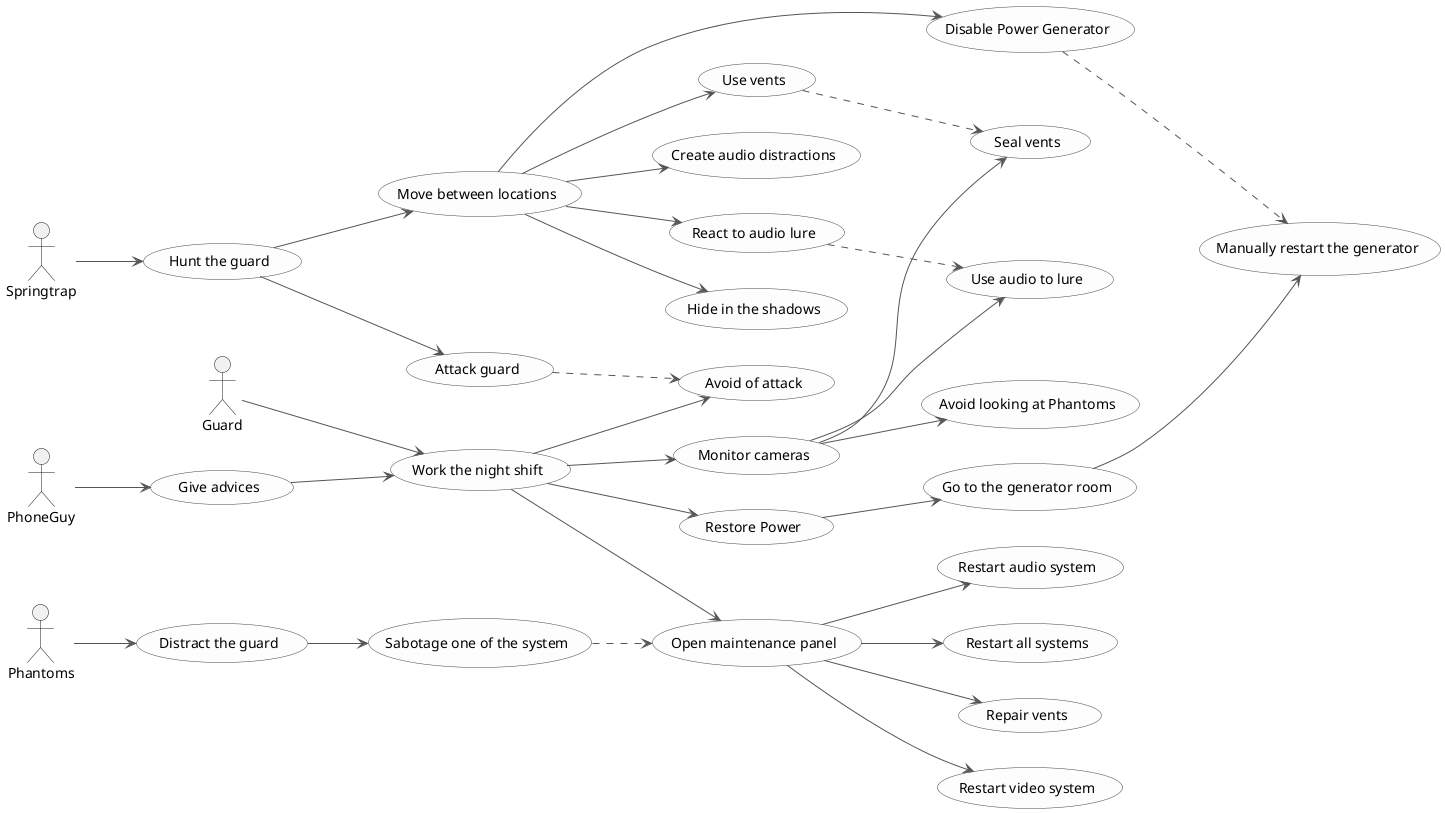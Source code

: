 ﻿@startuml
left to right direction
skinparam usecase {
  BackgroundColor #FDFDFD
  BorderColor #444
  ArrowColor #555
}

actor Guard as g
actor PhoneGuy as p
actor Springtrap as s
actor Phantoms as ph

usecase "Work the night shift" as work
usecase "Give advices" as adv
adv --> work

g --> work
p --> adv

usecase "Restore Power" as restore
usecase "Go to the generator room" as goGen
usecase "Manually restart the generator" as manualRestart

work --> restore
restore --> goGen
goGen --> manualRestart

usecase "Open maintenance panel" as panel
usecase "Restart audio system" as restartAudio
usecase "Restart all systems" as restartAll
usecase "Repair vents" as repairVents
usecase "Restart video system" as restartVideo

work --> panel
panel --> restartAudio 
panel --> restartAll 
panel --> repairVents 
panel --> restartVideo 
usecase "Monitor cameras" as monitor
usecase "Use audio to lure" as audioLure
usecase "Avoid looking at Phantoms" as avoidLook
usecase "Seal vents" as seal

work --> monitor
monitor --> audioLure
monitor --> avoidLook
monitor --> seal

usecase "Avoid of attack" as avoidAttack
usecase "Distract the guard" as distract
usecase "Sabotage one of the system" as sabotage

work --> avoidAttack
ph --> distract
distract --> sabotage
sabotage ..> panel

usecase "Hunt the guard" as hunt
usecase "Attack guard" as attack
usecase "Move between locations" as move
usecase "Create audio distractions" as createAudio
usecase "Hide in the shadows" as hide
usecase "Disable Power Generator" as disablePower
usecase "Use vents" as useVents
usecase "React to audio lure" as reactAudio

s --> hunt
hunt --> attack
attack ..> avoidAttack
hunt --> move
move --> createAudio
move --> hide
move --> disablePower
disablePower ..> manualRestart
move --> useVents
useVents ..> seal
move --> reactAudio
reactAudio ..> audioLure
@enduml
